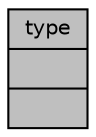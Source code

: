 digraph "type"
{
 // INTERACTIVE_SVG=YES
  bgcolor="transparent";
  edge [fontname="Helvetica",fontsize="10",labelfontname="Helvetica",labelfontsize="10"];
  node [fontname="Helvetica",fontsize="10",shape=record];
  Node1 [label="{type\n||}",height=0.2,width=0.4,color="black", fillcolor="grey75", style="filled" fontcolor="black"];
}

